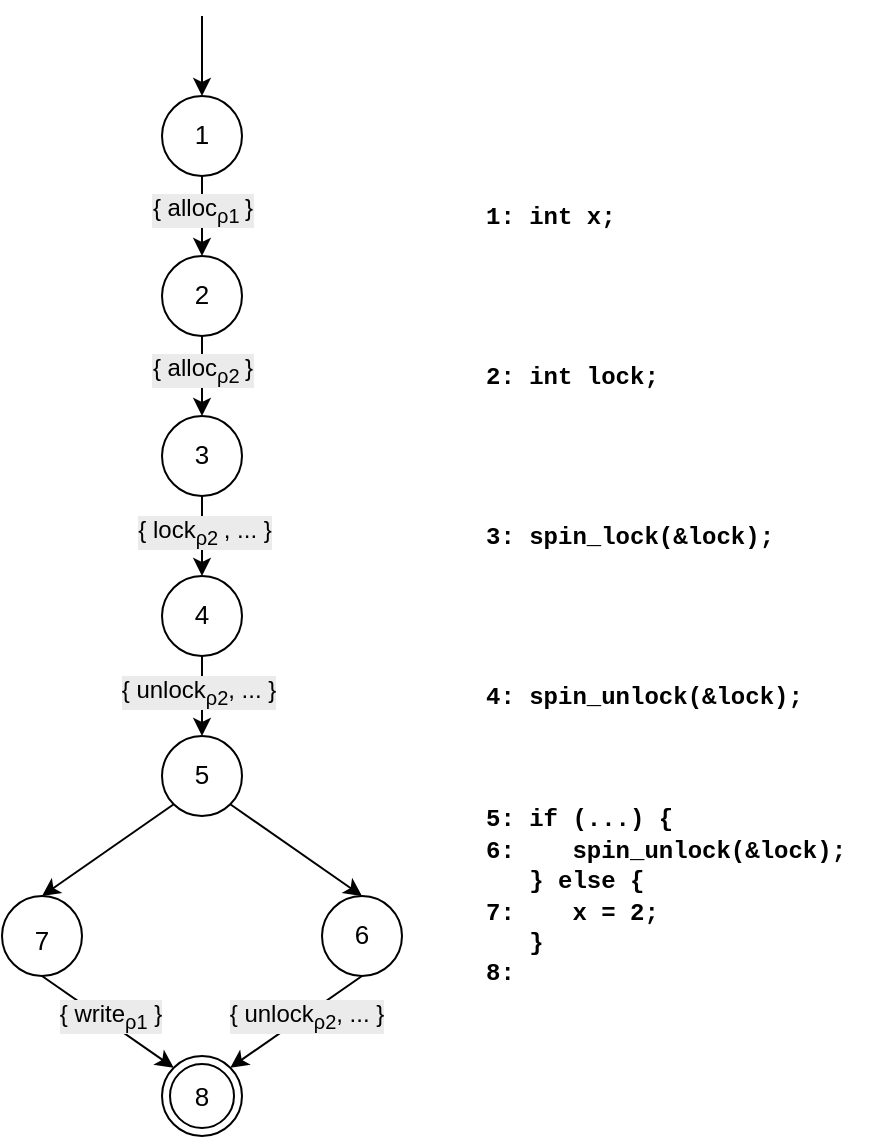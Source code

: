 <mxfile version="13.0.9">
    <diagram id="bZE76Elo-nLqv256qLl0" name="Page-1">
        <mxGraphModel dx="906" dy="639" grid="1" gridSize="10" guides="1" tooltips="1" connect="1" arrows="1" fold="1" page="1" pageScale="1" pageWidth="827" pageHeight="1169" math="0" shadow="0">
            <root>
                <mxCell id="0"/>
                <mxCell id="1" parent="0"/>
                <mxCell id="Pvk2FdC-aQeLnYgF8jgj-1" value="&lt;sup style=&quot;font-size: 13px;&quot;&gt;3&lt;/sup&gt;" style="ellipse;whiteSpace=wrap;html=1;aspect=fixed;fontStyle=0;fontSize=13;verticalAlign=middle;spacingTop=4;spacing=0;" parent="1" vertex="1">
                    <mxGeometry x="120" y="240" width="40" height="40" as="geometry"/>
                </mxCell>
                <mxCell id="Pvk2FdC-aQeLnYgF8jgj-2" value="" style="endArrow=classic;html=1;entryX=0.5;entryY=0;entryDx=0;entryDy=0;exitX=0.5;exitY=1;exitDx=0;exitDy=0;" parent="1" source="Fw071Od9tRU07s66t_8l-8" target="Pvk2FdC-aQeLnYgF8jgj-1" edge="1">
                    <mxGeometry width="50" height="50" relative="1" as="geometry">
                        <mxPoint x="140" y="210" as="sourcePoint"/>
                        <mxPoint x="170" y="350" as="targetPoint"/>
                    </mxGeometry>
                </mxCell>
                <mxCell id="Fw071Od9tRU07s66t_8l-11" value="{ alloc&lt;sub&gt;ρ2 &lt;/sub&gt;}" style="text;html=1;align=center;verticalAlign=middle;resizable=0;points=[];labelBackgroundColor=#EBEBEB;" parent="Pvk2FdC-aQeLnYgF8jgj-2" vertex="1" connectable="0">
                    <mxGeometry x="-0.4" y="1" relative="1" as="geometry">
                        <mxPoint x="-1" y="5" as="offset"/>
                    </mxGeometry>
                </mxCell>
                <mxCell id="Pvk2FdC-aQeLnYgF8jgj-3" value="" style="endArrow=classic;html=1;exitX=0.5;exitY=1;exitDx=0;exitDy=0;entryX=0.5;entryY=0;entryDx=0;entryDy=0;" parent="1" source="Pvk2FdC-aQeLnYgF8jgj-1" target="Pvk2FdC-aQeLnYgF8jgj-5" edge="1">
                    <mxGeometry width="50" height="50" relative="1" as="geometry">
                        <mxPoint x="120" y="400" as="sourcePoint"/>
                        <mxPoint x="160" y="370" as="targetPoint"/>
                    </mxGeometry>
                </mxCell>
                <mxCell id="Fw071Od9tRU07s66t_8l-15" value="{ lock&lt;sub&gt;ρ2 &lt;/sub&gt;, ... }" style="text;html=1;align=center;verticalAlign=middle;resizable=0;points=[];labelBackgroundColor=#EBEBEB;" parent="Pvk2FdC-aQeLnYgF8jgj-3" vertex="1" connectable="0">
                    <mxGeometry x="-0.2" y="1" relative="1" as="geometry">
                        <mxPoint y="2" as="offset"/>
                    </mxGeometry>
                </mxCell>
                <mxCell id="Pvk2FdC-aQeLnYgF8jgj-10" style="edgeStyle=orthogonalEdgeStyle;rounded=0;orthogonalLoop=1;jettySize=auto;html=1;exitX=0.5;exitY=1;exitDx=0;exitDy=0;entryX=0.5;entryY=0;entryDx=0;entryDy=0;" parent="1" source="Pvk2FdC-aQeLnYgF8jgj-5" target="Pvk2FdC-aQeLnYgF8jgj-9" edge="1">
                    <mxGeometry relative="1" as="geometry"/>
                </mxCell>
                <mxCell id="Pvk2FdC-aQeLnYgF8jgj-11" value="{ unlock&lt;sub&gt;ρ2&lt;/sub&gt;, ... }" style="text;html=1;align=center;verticalAlign=middle;resizable=0;points=[];labelBackgroundColor=#EBEBEB;" parent="Pvk2FdC-aQeLnYgF8jgj-10" vertex="1" connectable="0">
                    <mxGeometry x="-0.25" y="-2" relative="1" as="geometry">
                        <mxPoint y="3" as="offset"/>
                    </mxGeometry>
                </mxCell>
                <mxCell id="Pvk2FdC-aQeLnYgF8jgj-5" value="&lt;sup style=&quot;font-size: 13px&quot;&gt;4&lt;/sup&gt;" style="ellipse;whiteSpace=wrap;html=1;aspect=fixed;fontStyle=0;fontSize=13;verticalAlign=middle;spacingTop=4;spacing=0;" parent="1" vertex="1">
                    <mxGeometry x="120" y="320" width="40" height="40" as="geometry"/>
                </mxCell>
                <mxCell id="Pvk2FdC-aQeLnYgF8jgj-6" value="&lt;font face=&quot;Courier New&quot;&gt;2: int lock;&lt;/font&gt;" style="text;html=1;align=left;verticalAlign=middle;resizable=0;points=[];autosize=1;fontStyle=1" parent="1" vertex="1">
                    <mxGeometry x="280" y="210" width="100" height="20" as="geometry"/>
                </mxCell>
                <mxCell id="Pvk2FdC-aQeLnYgF8jgj-7" value="&lt;font face=&quot;Courier New&quot;&gt;4: spin_unlock(&amp;amp;lock);&lt;/font&gt;" style="text;html=1;align=left;verticalAlign=middle;resizable=0;points=[];autosize=1;fontStyle=1" parent="1" vertex="1">
                    <mxGeometry x="280" y="370" width="170" height="20" as="geometry"/>
                </mxCell>
                <mxCell id="Pvk2FdC-aQeLnYgF8jgj-15" style="rounded=0;orthogonalLoop=1;jettySize=auto;html=1;exitX=0;exitY=1;exitDx=0;exitDy=0;entryX=0.5;entryY=0;entryDx=0;entryDy=0;" parent="1" source="Pvk2FdC-aQeLnYgF8jgj-9" target="Pvk2FdC-aQeLnYgF8jgj-12" edge="1">
                    <mxGeometry relative="1" as="geometry"/>
                </mxCell>
                <mxCell id="Pvk2FdC-aQeLnYgF8jgj-16" style="edgeStyle=none;rounded=0;orthogonalLoop=1;jettySize=auto;html=1;exitX=1;exitY=1;exitDx=0;exitDy=0;entryX=0.5;entryY=0;entryDx=0;entryDy=0;" parent="1" source="Pvk2FdC-aQeLnYgF8jgj-9" target="Pvk2FdC-aQeLnYgF8jgj-13" edge="1">
                    <mxGeometry relative="1" as="geometry"/>
                </mxCell>
                <mxCell id="Pvk2FdC-aQeLnYgF8jgj-9" value="&lt;sup style=&quot;font-size: 13px&quot;&gt;5&lt;/sup&gt;" style="ellipse;whiteSpace=wrap;html=1;aspect=fixed;fontStyle=0;fontSize=13;verticalAlign=middle;spacingTop=4;spacing=0;" parent="1" vertex="1">
                    <mxGeometry x="120" y="400" width="40" height="40" as="geometry"/>
                </mxCell>
                <mxCell id="Pvk2FdC-aQeLnYgF8jgj-20" style="edgeStyle=none;rounded=0;orthogonalLoop=1;jettySize=auto;html=1;exitX=0.5;exitY=1;exitDx=0;exitDy=0;entryX=0;entryY=0;entryDx=0;entryDy=0;" parent="1" source="Pvk2FdC-aQeLnYgF8jgj-12" target="LTpbhCO1g7uA7Zz5RVJC-1" edge="1">
                    <mxGeometry relative="1" as="geometry">
                        <mxPoint x="125.858" y="565.858" as="targetPoint"/>
                    </mxGeometry>
                </mxCell>
                <mxCell id="Fw071Od9tRU07s66t_8l-2" value="{ write&lt;sub&gt;ρ1&lt;/sub&gt; }" style="text;html=1;align=center;verticalAlign=middle;resizable=0;points=[];labelBackgroundColor=#EBEBEB;" parent="Pvk2FdC-aQeLnYgF8jgj-20" vertex="1" connectable="0">
                    <mxGeometry x="-0.033" y="3" relative="1" as="geometry">
                        <mxPoint as="offset"/>
                    </mxGeometry>
                </mxCell>
                <mxCell id="Pvk2FdC-aQeLnYgF8jgj-12" value="&lt;span style=&quot;font-size: 13px&quot;&gt;7&lt;/span&gt;" style="ellipse;whiteSpace=wrap;html=1;aspect=fixed;fontSize=13;fontStyle=0;verticalAlign=middle;spacingTop=4;spacing=0;" parent="1" vertex="1">
                    <mxGeometry x="40" y="480" width="40" height="40" as="geometry"/>
                </mxCell>
                <mxCell id="Pvk2FdC-aQeLnYgF8jgj-19" style="edgeStyle=none;rounded=0;orthogonalLoop=1;jettySize=auto;html=1;exitX=0.5;exitY=1;exitDx=0;exitDy=0;entryX=1;entryY=0;entryDx=0;entryDy=0;" parent="1" source="Pvk2FdC-aQeLnYgF8jgj-13" target="LTpbhCO1g7uA7Zz5RVJC-1" edge="1">
                    <mxGeometry relative="1" as="geometry">
                        <mxPoint x="154.142" y="565.858" as="targetPoint"/>
                    </mxGeometry>
                </mxCell>
                <mxCell id="Fw071Od9tRU07s66t_8l-3" value="{ unlock&lt;sub&gt;ρ2&lt;/sub&gt;, ... }" style="text;html=1;align=center;verticalAlign=middle;resizable=0;points=[];labelBackgroundColor=#EBEBEB;" parent="Pvk2FdC-aQeLnYgF8jgj-19" vertex="1" connectable="0">
                    <mxGeometry x="-0.149" relative="1" as="geometry">
                        <mxPoint as="offset"/>
                    </mxGeometry>
                </mxCell>
                <mxCell id="Pvk2FdC-aQeLnYgF8jgj-13" value="&lt;sup style=&quot;font-size: 13px&quot;&gt;6&lt;/sup&gt;" style="ellipse;whiteSpace=wrap;html=1;aspect=fixed;fontStyle=0;fontSize=13;verticalAlign=middle;spacingTop=4;spacing=0;" parent="1" vertex="1">
                    <mxGeometry x="200" y="480" width="40" height="40" as="geometry"/>
                </mxCell>
                <mxCell id="Pvk2FdC-aQeLnYgF8jgj-14" value="&lt;font face=&quot;Courier New&quot;&gt;5: if (...) { &lt;br&gt;6:&amp;nbsp; &amp;nbsp; spin_unlock(&amp;amp;lock);&lt;/font&gt;&lt;font face=&quot;Courier New&quot;&gt;&lt;br&gt;&amp;nbsp; &amp;nbsp;} else { &lt;br&gt;7:&amp;nbsp; &amp;nbsp; x = 2;&lt;/font&gt;&lt;font face=&quot;Courier New&quot;&gt;&lt;br&gt;&amp;nbsp; &amp;nbsp;}&lt;br&gt;8:&lt;br&gt;&lt;/font&gt;" style="text;html=1;align=left;verticalAlign=middle;resizable=0;points=[];autosize=1;fontStyle=1" parent="1" vertex="1">
                    <mxGeometry x="280" y="430" width="200" height="100" as="geometry"/>
                </mxCell>
                <mxCell id="Fw071Od9tRU07s66t_8l-6" value="&lt;font face=&quot;Courier New&quot;&gt;3: spin_lock(&amp;amp;lock);&lt;/font&gt;" style="text;html=1;align=left;verticalAlign=middle;resizable=0;points=[];autosize=1;fontStyle=1" parent="1" vertex="1">
                    <mxGeometry x="280" y="290" width="160" height="20" as="geometry"/>
                </mxCell>
                <mxCell id="Fw071Od9tRU07s66t_8l-7" value="&lt;font face=&quot;Courier New&quot;&gt;1: int x;&lt;/font&gt;" style="text;html=1;align=left;verticalAlign=middle;resizable=0;points=[];autosize=1;fontStyle=1" parent="1" vertex="1">
                    <mxGeometry x="280" y="130" width="80" height="20" as="geometry"/>
                </mxCell>
                <mxCell id="Fw071Od9tRU07s66t_8l-8" value="&lt;sup style=&quot;font-size: 13px;&quot;&gt;2&lt;/sup&gt;" style="ellipse;whiteSpace=wrap;html=1;aspect=fixed;fontStyle=0;fontSize=13;verticalAlign=middle;spacingTop=4;spacing=0;" parent="1" vertex="1">
                    <mxGeometry x="120" y="160" width="40" height="40" as="geometry"/>
                </mxCell>
                <mxCell id="Fw071Od9tRU07s66t_8l-10" value="" style="endArrow=classic;html=1;entryX=0.5;entryY=0;entryDx=0;entryDy=0;exitX=0.5;exitY=1;exitDx=0;exitDy=0;" parent="1" source="Fw071Od9tRU07s66t_8l-12" target="Fw071Od9tRU07s66t_8l-8" edge="1">
                    <mxGeometry width="50" height="50" relative="1" as="geometry">
                        <mxPoint x="140" y="120" as="sourcePoint"/>
                        <mxPoint x="150" y="260" as="targetPoint"/>
                    </mxGeometry>
                </mxCell>
                <mxCell id="Fw071Od9tRU07s66t_8l-14" value="{ alloc&lt;sub&gt;ρ1 &lt;/sub&gt;}" style="text;html=1;align=center;verticalAlign=middle;resizable=0;points=[];labelBackgroundColor=#EBEBEB;" parent="Fw071Od9tRU07s66t_8l-10" vertex="1" connectable="0">
                    <mxGeometry x="-0.05" relative="1" as="geometry">
                        <mxPoint y="-2" as="offset"/>
                    </mxGeometry>
                </mxCell>
                <mxCell id="Fw071Od9tRU07s66t_8l-12" value="&lt;sup style=&quot;font-size: 13px;&quot;&gt;1&lt;/sup&gt;" style="ellipse;whiteSpace=wrap;html=1;aspect=fixed;fontStyle=0;fontSize=13;verticalAlign=middle;spacingTop=4;spacing=0;" parent="1" vertex="1">
                    <mxGeometry x="120" y="80" width="40" height="40" as="geometry"/>
                </mxCell>
                <mxCell id="Fw071Od9tRU07s66t_8l-13" value="" style="endArrow=classic;html=1;entryX=0.5;entryY=0;entryDx=0;entryDy=0;" parent="1" target="Fw071Od9tRU07s66t_8l-12" edge="1">
                    <mxGeometry width="50" height="50" relative="1" as="geometry">
                        <mxPoint x="140" y="40" as="sourcePoint"/>
                        <mxPoint x="160" y="270" as="targetPoint"/>
                    </mxGeometry>
                </mxCell>
                <mxCell id="LTpbhCO1g7uA7Zz5RVJC-1" value="8" style="ellipse;shape=doubleEllipse;whiteSpace=wrap;html=1;aspect=fixed;fontSize=13;" parent="1" vertex="1">
                    <mxGeometry x="120" y="560" width="40" height="40" as="geometry"/>
                </mxCell>
            </root>
        </mxGraphModel>
    </diagram>
</mxfile>